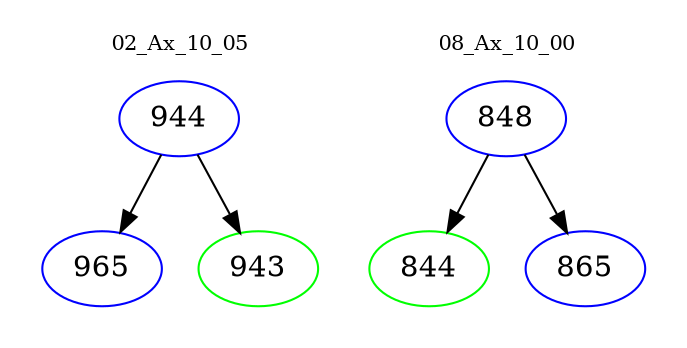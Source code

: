 digraph{
subgraph cluster_0 {
color = white
label = "02_Ax_10_05";
fontsize=10;
T0_944 [label="944", color="blue"]
T0_944 -> T0_965 [color="black"]
T0_965 [label="965", color="blue"]
T0_944 -> T0_943 [color="black"]
T0_943 [label="943", color="green"]
}
subgraph cluster_1 {
color = white
label = "08_Ax_10_00";
fontsize=10;
T1_848 [label="848", color="blue"]
T1_848 -> T1_844 [color="black"]
T1_844 [label="844", color="green"]
T1_848 -> T1_865 [color="black"]
T1_865 [label="865", color="blue"]
}
}
